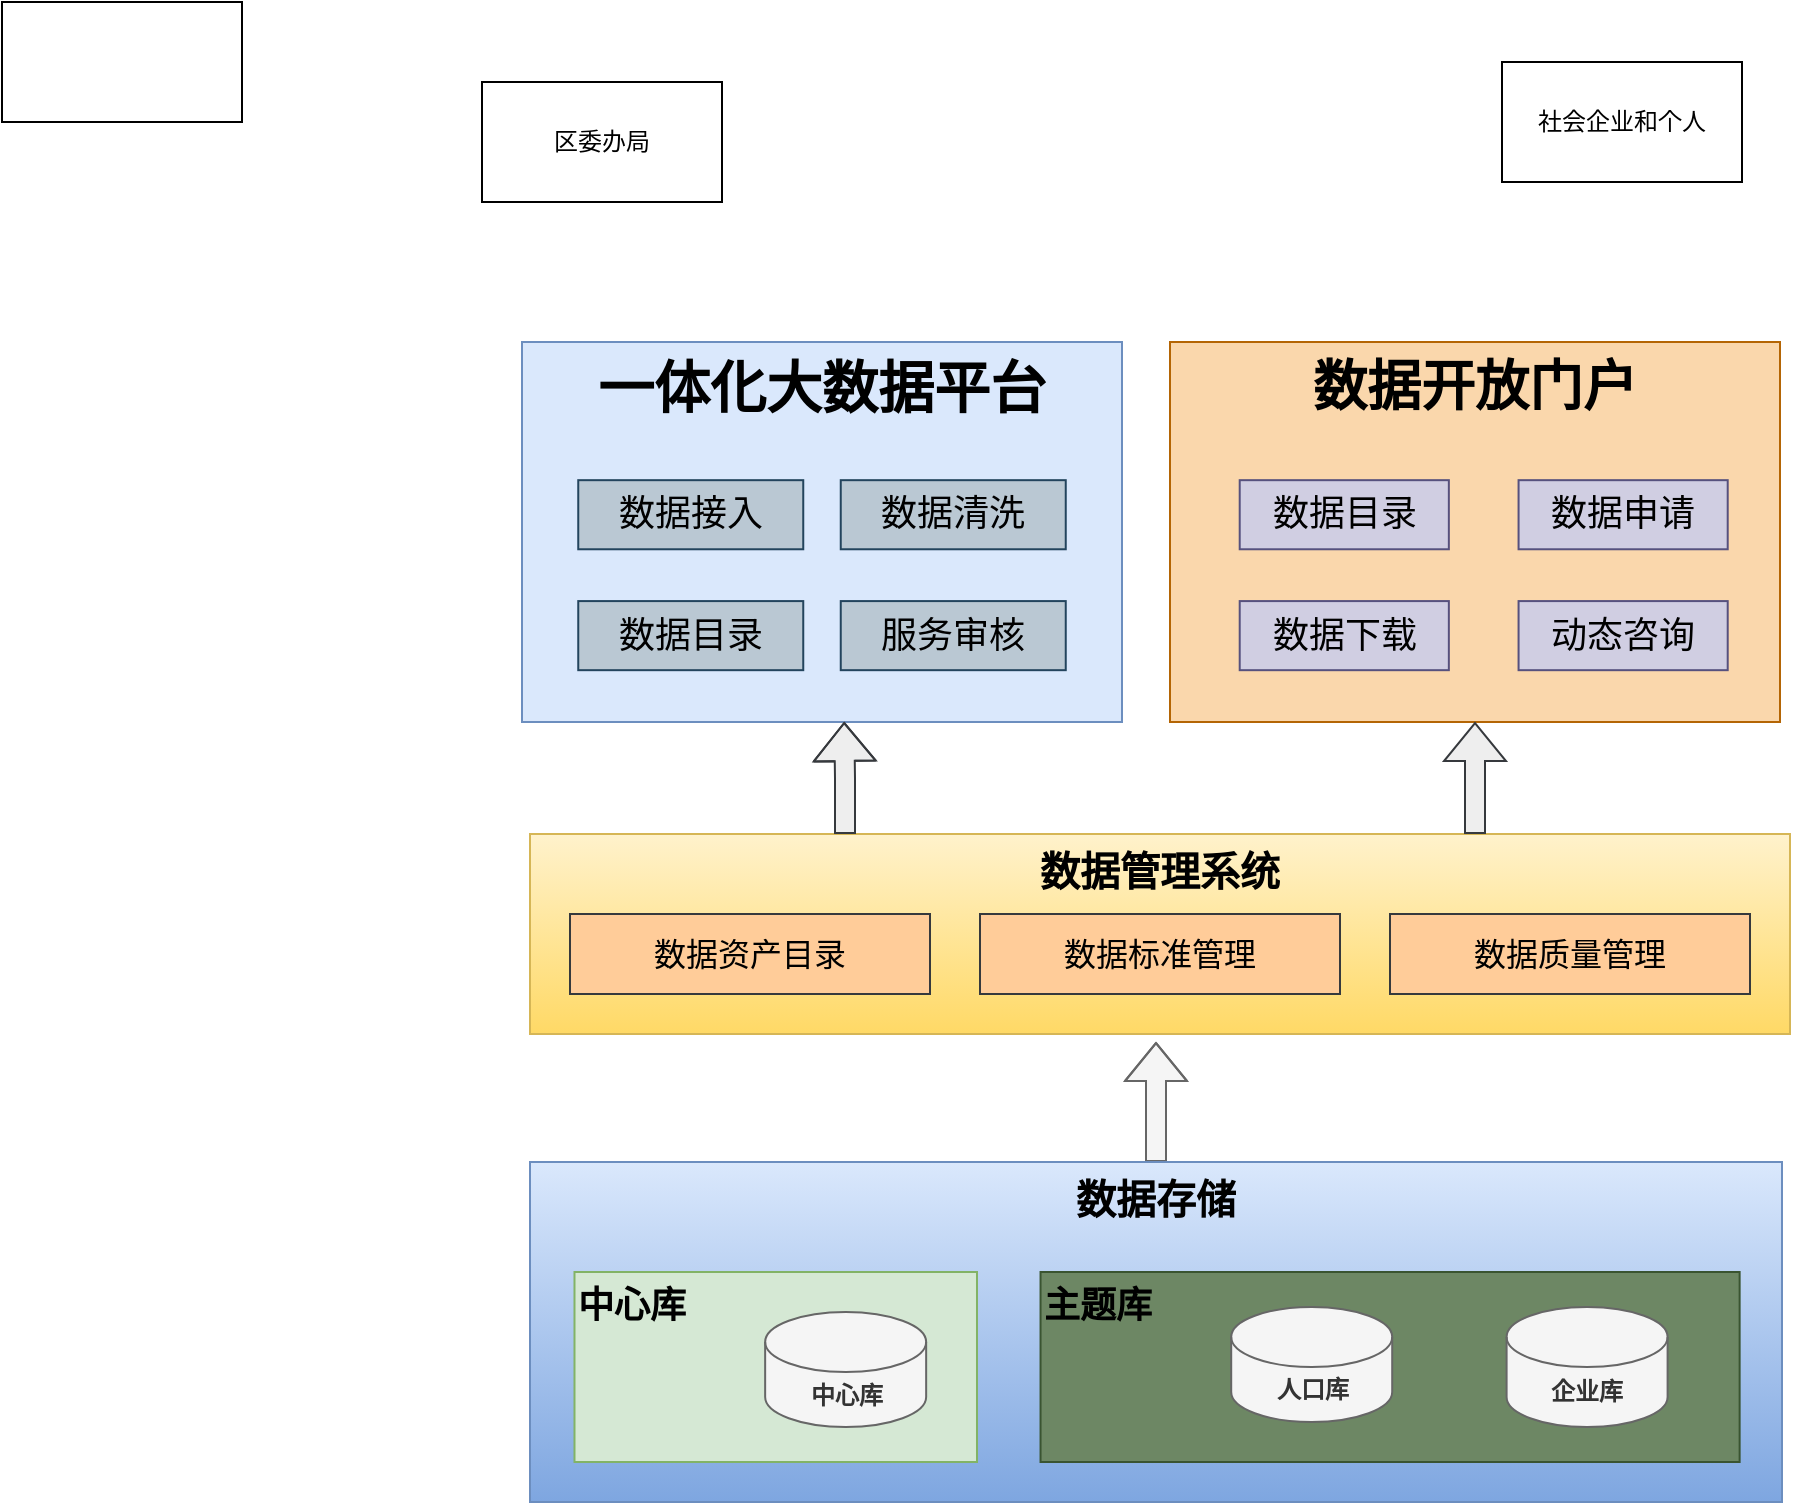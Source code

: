 <mxfile version="22.1.7" type="github">
  <diagram name="第 1 页" id="ZN5-VuV8sDICE7CKHE0F">
    <mxGraphModel dx="2261" dy="782" grid="1" gridSize="10" guides="1" tooltips="1" connect="1" arrows="1" fold="1" page="1" pageScale="1" pageWidth="827" pageHeight="1169" math="0" shadow="0">
      <root>
        <mxCell id="0" />
        <mxCell id="1" parent="0" />
        <mxCell id="QoUXqtfiqc7Qre5n5OzV-1" value="区委办局" style="rounded=0;whiteSpace=wrap;html=1;" vertex="1" parent="1">
          <mxGeometry x="40" y="70" width="120" height="60" as="geometry" />
        </mxCell>
        <mxCell id="QoUXqtfiqc7Qre5n5OzV-2" value="社会企业和个人" style="rounded=0;whiteSpace=wrap;html=1;" vertex="1" parent="1">
          <mxGeometry x="550" y="60" width="120" height="60" as="geometry" />
        </mxCell>
        <mxCell id="QoUXqtfiqc7Qre5n5OzV-22" value="" style="rounded=0;whiteSpace=wrap;html=1;" vertex="1" parent="1">
          <mxGeometry x="-200" y="30" width="120" height="60" as="geometry" />
        </mxCell>
        <mxCell id="QoUXqtfiqc7Qre5n5OzV-25" value="" style="group" vertex="1" connectable="0" parent="1">
          <mxGeometry x="384" y="200" width="305" height="190" as="geometry" />
        </mxCell>
        <mxCell id="QoUXqtfiqc7Qre5n5OzV-21" value="数据开放门户" style="rounded=0;whiteSpace=wrap;html=1;verticalAlign=top;fontSize=27;fontStyle=1;fillColor=#fad7ac;strokeColor=#b46504;" vertex="1" parent="QoUXqtfiqc7Qre5n5OzV-25">
          <mxGeometry width="305" height="190" as="geometry" />
        </mxCell>
        <mxCell id="QoUXqtfiqc7Qre5n5OzV-3" value="数据目录" style="rounded=0;whiteSpace=wrap;html=1;fillColor=#d0cee2;strokeColor=#56517e;fontStyle=0;fontSize=18;" vertex="1" parent="QoUXqtfiqc7Qre5n5OzV-25">
          <mxGeometry x="34.857" y="69.091" width="104.571" height="34.545" as="geometry" />
        </mxCell>
        <mxCell id="QoUXqtfiqc7Qre5n5OzV-4" value="数据申请" style="rounded=0;whiteSpace=wrap;html=1;fillColor=#d0cee2;strokeColor=#56517e;fontStyle=0;fontSize=18;" vertex="1" parent="QoUXqtfiqc7Qre5n5OzV-25">
          <mxGeometry x="174.286" y="69.091" width="104.571" height="34.545" as="geometry" />
        </mxCell>
        <mxCell id="QoUXqtfiqc7Qre5n5OzV-5" value="数据下载" style="rounded=0;whiteSpace=wrap;html=1;fillColor=#d0cee2;strokeColor=#56517e;fontStyle=0;fontSize=18;" vertex="1" parent="QoUXqtfiqc7Qre5n5OzV-25">
          <mxGeometry x="34.857" y="129.545" width="104.571" height="34.545" as="geometry" />
        </mxCell>
        <mxCell id="QoUXqtfiqc7Qre5n5OzV-24" value="动态咨询" style="rounded=0;whiteSpace=wrap;html=1;fillColor=#d0cee2;strokeColor=#56517e;fontStyle=0;fontSize=18;" vertex="1" parent="QoUXqtfiqc7Qre5n5OzV-25">
          <mxGeometry x="174.286" y="129.545" width="104.571" height="34.545" as="geometry" />
        </mxCell>
        <mxCell id="QoUXqtfiqc7Qre5n5OzV-26" value="" style="group" vertex="1" connectable="0" parent="1">
          <mxGeometry x="60" y="200" width="300" height="190" as="geometry" />
        </mxCell>
        <mxCell id="QoUXqtfiqc7Qre5n5OzV-20" value="一体化大数据平台" style="rounded=0;whiteSpace=wrap;html=1;verticalAlign=top;align=center;fontStyle=1;fontSize=28;fillColor=#dae8fc;strokeColor=#6c8ebf;" vertex="1" parent="QoUXqtfiqc7Qre5n5OzV-26">
          <mxGeometry width="300" height="190" as="geometry" />
        </mxCell>
        <mxCell id="QoUXqtfiqc7Qre5n5OzV-6" value="数据接入" style="rounded=0;whiteSpace=wrap;html=1;fillColor=#bac8d3;strokeColor=#23445d;fontStyle=0;fontSize=18;" vertex="1" parent="QoUXqtfiqc7Qre5n5OzV-26">
          <mxGeometry x="28.125" y="69.091" width="112.5" height="34.545" as="geometry" />
        </mxCell>
        <mxCell id="QoUXqtfiqc7Qre5n5OzV-7" value="数据清洗" style="rounded=0;whiteSpace=wrap;html=1;fillColor=#bac8d3;strokeColor=#23445d;fontStyle=0;fontSize=18;" vertex="1" parent="QoUXqtfiqc7Qre5n5OzV-26">
          <mxGeometry x="159.375" y="69.091" width="112.5" height="34.545" as="geometry" />
        </mxCell>
        <mxCell id="QoUXqtfiqc7Qre5n5OzV-8" value="服务审核" style="rounded=0;whiteSpace=wrap;html=1;fillColor=#bac8d3;strokeColor=#23445d;fontStyle=0;fontSize=18;" vertex="1" parent="QoUXqtfiqc7Qre5n5OzV-26">
          <mxGeometry x="159.375" y="129.545" width="112.5" height="34.545" as="geometry" />
        </mxCell>
        <mxCell id="QoUXqtfiqc7Qre5n5OzV-9" value="数据目录" style="rounded=0;whiteSpace=wrap;html=1;fillColor=#bac8d3;strokeColor=#23445d;fontStyle=0;fontSize=18;" vertex="1" parent="QoUXqtfiqc7Qre5n5OzV-26">
          <mxGeometry x="28.125" y="129.545" width="112.5" height="34.545" as="geometry" />
        </mxCell>
        <mxCell id="QoUXqtfiqc7Qre5n5OzV-29" value="" style="group" vertex="1" connectable="0" parent="1">
          <mxGeometry x="64" y="446" width="630" height="100" as="geometry" />
        </mxCell>
        <mxCell id="QoUXqtfiqc7Qre5n5OzV-10" value="数据管理系统" style="rounded=0;whiteSpace=wrap;html=1;verticalAlign=top;fontSize=20;fontStyle=1;fillColor=#fff2cc;gradientColor=#ffd966;strokeColor=#d6b656;" vertex="1" parent="QoUXqtfiqc7Qre5n5OzV-29">
          <mxGeometry width="630" height="100" as="geometry" />
        </mxCell>
        <mxCell id="QoUXqtfiqc7Qre5n5OzV-11" value="数据资产目录" style="rounded=0;whiteSpace=wrap;html=1;fillColor=#ffcc99;strokeColor=#36393d;fontStyle=0;fontSize=16;" vertex="1" parent="QoUXqtfiqc7Qre5n5OzV-29">
          <mxGeometry x="20" y="40" width="180" height="40" as="geometry" />
        </mxCell>
        <mxCell id="QoUXqtfiqc7Qre5n5OzV-12" value="数据标准管理" style="rounded=0;whiteSpace=wrap;html=1;fillColor=#ffcc99;strokeColor=#36393d;fontStyle=0;fontSize=16;" vertex="1" parent="QoUXqtfiqc7Qre5n5OzV-29">
          <mxGeometry x="225" y="40" width="180" height="40" as="geometry" />
        </mxCell>
        <mxCell id="QoUXqtfiqc7Qre5n5OzV-13" value="数据质量管理" style="rounded=0;whiteSpace=wrap;html=1;fillColor=#ffcc99;strokeColor=#36393d;fontStyle=0;fontSize=16;" vertex="1" parent="QoUXqtfiqc7Qre5n5OzV-29">
          <mxGeometry x="430" y="40" width="180" height="40" as="geometry" />
        </mxCell>
        <mxCell id="QoUXqtfiqc7Qre5n5OzV-32" style="edgeStyle=orthogonalEdgeStyle;rounded=0;orthogonalLoop=1;jettySize=auto;html=1;exitX=0.75;exitY=0;exitDx=0;exitDy=0;entryX=0.5;entryY=1;entryDx=0;entryDy=0;shape=flexArrow;fillColor=#eeeeee;strokeColor=#36393d;startArrow=none;startFill=0;" edge="1" parent="1" source="QoUXqtfiqc7Qre5n5OzV-10" target="QoUXqtfiqc7Qre5n5OzV-21">
          <mxGeometry relative="1" as="geometry" />
        </mxCell>
        <mxCell id="QoUXqtfiqc7Qre5n5OzV-33" style="edgeStyle=orthogonalEdgeStyle;rounded=0;orthogonalLoop=1;jettySize=auto;html=1;exitX=0.25;exitY=0;exitDx=0;exitDy=0;entryX=0.537;entryY=1;entryDx=0;entryDy=0;entryPerimeter=0;shape=flexArrow;fillColor=#eeeeee;strokeColor=#36393d;" edge="1" parent="1" source="QoUXqtfiqc7Qre5n5OzV-10" target="QoUXqtfiqc7Qre5n5OzV-20">
          <mxGeometry relative="1" as="geometry" />
        </mxCell>
        <mxCell id="QoUXqtfiqc7Qre5n5OzV-36" value="" style="group" vertex="1" connectable="0" parent="1">
          <mxGeometry x="64" y="610" width="626" height="170" as="geometry" />
        </mxCell>
        <mxCell id="QoUXqtfiqc7Qre5n5OzV-37" style="edgeStyle=orthogonalEdgeStyle;rounded=0;orthogonalLoop=1;jettySize=auto;html=1;exitX=0.5;exitY=0;exitDx=0;exitDy=0;shape=flexArrow;fillColor=#f5f5f5;strokeColor=#666666;" edge="1" parent="QoUXqtfiqc7Qre5n5OzV-36" source="QoUXqtfiqc7Qre5n5OzV-34">
          <mxGeometry relative="1" as="geometry">
            <mxPoint x="313" y="-60" as="targetPoint" />
          </mxGeometry>
        </mxCell>
        <mxCell id="QoUXqtfiqc7Qre5n5OzV-34" value="数据存储" style="rounded=0;whiteSpace=wrap;html=1;verticalAlign=top;fontSize=20;fontStyle=1;fillColor=#dae8fc;gradientColor=#7ea6e0;strokeColor=#6c8ebf;" vertex="1" parent="QoUXqtfiqc7Qre5n5OzV-36">
          <mxGeometry width="626" height="170" as="geometry" />
        </mxCell>
        <mxCell id="QoUXqtfiqc7Qre5n5OzV-14" value="&lt;font color=&quot;#000000&quot;&gt;主题库&lt;/font&gt;" style="rounded=0;whiteSpace=wrap;html=1;verticalAlign=top;align=left;fontStyle=1;fontSize=18;fillColor=#6d8764;fontColor=#ffffff;strokeColor=#3A5431;" vertex="1" parent="QoUXqtfiqc7Qre5n5OzV-36">
          <mxGeometry x="255.272" y="55" width="349.543" height="95" as="geometry" />
        </mxCell>
        <mxCell id="QoUXqtfiqc7Qre5n5OzV-15" value="中心库" style="rounded=0;whiteSpace=wrap;html=1;verticalAlign=top;align=left;fontStyle=1;fontSize=18;fillColor=#d5e8d4;strokeColor=#82b366;" vertex="1" parent="QoUXqtfiqc7Qre5n5OzV-36">
          <mxGeometry x="22.244" y="55" width="201.252" height="95" as="geometry" />
        </mxCell>
        <mxCell id="QoUXqtfiqc7Qre5n5OzV-17" value="人口库" style="shape=cylinder3;whiteSpace=wrap;html=1;boundedLbl=1;backgroundOutline=1;size=15;fillColor=#f5f5f5;fontColor=#333333;strokeColor=#666666;fontStyle=1" vertex="1" parent="QoUXqtfiqc7Qre5n5OzV-36">
          <mxGeometry x="350.602" y="72.5" width="80.501" height="57.5" as="geometry" />
        </mxCell>
        <mxCell id="QoUXqtfiqc7Qre5n5OzV-18" value="企业库" style="shape=cylinder3;whiteSpace=wrap;html=1;boundedLbl=1;backgroundOutline=1;size=15;fillColor=#f5f5f5;fontColor=#333333;strokeColor=#666666;fontStyle=1" vertex="1" parent="QoUXqtfiqc7Qre5n5OzV-36">
          <mxGeometry x="488.301" y="72.5" width="80.501" height="60" as="geometry" />
        </mxCell>
        <mxCell id="QoUXqtfiqc7Qre5n5OzV-35" value="中心库" style="shape=cylinder3;whiteSpace=wrap;html=1;boundedLbl=1;backgroundOutline=1;size=15;fillColor=#f5f5f5;fontColor=#333333;strokeColor=#666666;fontStyle=1" vertex="1" parent="QoUXqtfiqc7Qre5n5OzV-36">
          <mxGeometry x="117.574" y="75" width="80.501" height="57.5" as="geometry" />
        </mxCell>
      </root>
    </mxGraphModel>
  </diagram>
</mxfile>

